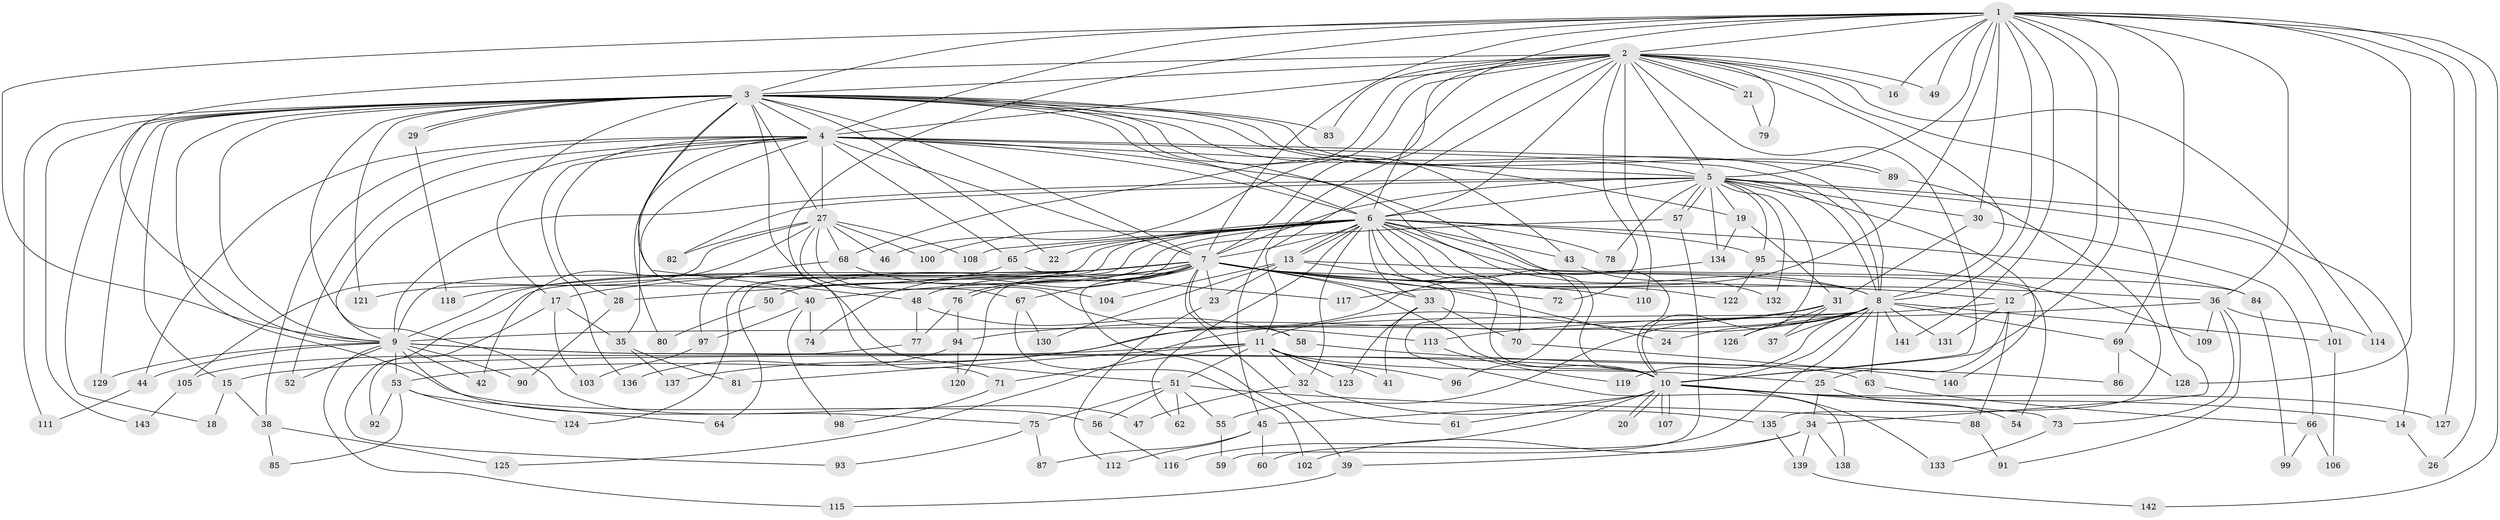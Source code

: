 // coarse degree distribution, {21: 0.008928571428571428, 22: 0.008928571428571428, 26: 0.008928571428571428, 19: 0.017857142857142856, 20: 0.017857142857142856, 27: 0.008928571428571428, 29: 0.008928571428571428, 18: 0.008928571428571428, 11: 0.017857142857142856, 7: 0.03571428571428571, 3: 0.1875, 2: 0.5, 5: 0.03571428571428571, 4: 0.10714285714285714, 8: 0.017857142857142856, 6: 0.008928571428571428}
// Generated by graph-tools (version 1.1) at 2025/23/03/03/25 07:23:47]
// undirected, 143 vertices, 311 edges
graph export_dot {
graph [start="1"]
  node [color=gray90,style=filled];
  1;
  2;
  3;
  4;
  5;
  6;
  7;
  8;
  9;
  10;
  11;
  12;
  13;
  14;
  15;
  16;
  17;
  18;
  19;
  20;
  21;
  22;
  23;
  24;
  25;
  26;
  27;
  28;
  29;
  30;
  31;
  32;
  33;
  34;
  35;
  36;
  37;
  38;
  39;
  40;
  41;
  42;
  43;
  44;
  45;
  46;
  47;
  48;
  49;
  50;
  51;
  52;
  53;
  54;
  55;
  56;
  57;
  58;
  59;
  60;
  61;
  62;
  63;
  64;
  65;
  66;
  67;
  68;
  69;
  70;
  71;
  72;
  73;
  74;
  75;
  76;
  77;
  78;
  79;
  80;
  81;
  82;
  83;
  84;
  85;
  86;
  87;
  88;
  89;
  90;
  91;
  92;
  93;
  94;
  95;
  96;
  97;
  98;
  99;
  100;
  101;
  102;
  103;
  104;
  105;
  106;
  107;
  108;
  109;
  110;
  111;
  112;
  113;
  114;
  115;
  116;
  117;
  118;
  119;
  120;
  121;
  122;
  123;
  124;
  125;
  126;
  127;
  128;
  129;
  130;
  131;
  132;
  133;
  134;
  135;
  136;
  137;
  138;
  139;
  140;
  141;
  142;
  143;
  1 -- 2;
  1 -- 3;
  1 -- 4;
  1 -- 5;
  1 -- 6;
  1 -- 7;
  1 -- 8;
  1 -- 9;
  1 -- 10;
  1 -- 12;
  1 -- 16;
  1 -- 26;
  1 -- 30;
  1 -- 36;
  1 -- 49;
  1 -- 69;
  1 -- 71;
  1 -- 117;
  1 -- 127;
  1 -- 128;
  1 -- 141;
  1 -- 142;
  2 -- 3;
  2 -- 4;
  2 -- 5;
  2 -- 6;
  2 -- 7;
  2 -- 8;
  2 -- 9;
  2 -- 10;
  2 -- 11;
  2 -- 16;
  2 -- 21;
  2 -- 21;
  2 -- 34;
  2 -- 45;
  2 -- 46;
  2 -- 49;
  2 -- 68;
  2 -- 72;
  2 -- 79;
  2 -- 83;
  2 -- 110;
  2 -- 114;
  3 -- 4;
  3 -- 5;
  3 -- 6;
  3 -- 7;
  3 -- 8;
  3 -- 9;
  3 -- 10;
  3 -- 15;
  3 -- 17;
  3 -- 18;
  3 -- 19;
  3 -- 22;
  3 -- 27;
  3 -- 29;
  3 -- 29;
  3 -- 35;
  3 -- 43;
  3 -- 47;
  3 -- 48;
  3 -- 51;
  3 -- 56;
  3 -- 83;
  3 -- 89;
  3 -- 111;
  3 -- 121;
  3 -- 129;
  3 -- 143;
  4 -- 5;
  4 -- 6;
  4 -- 7;
  4 -- 8;
  4 -- 9;
  4 -- 10;
  4 -- 27;
  4 -- 28;
  4 -- 38;
  4 -- 40;
  4 -- 44;
  4 -- 52;
  4 -- 65;
  4 -- 80;
  4 -- 89;
  4 -- 136;
  5 -- 6;
  5 -- 7;
  5 -- 8;
  5 -- 9;
  5 -- 10;
  5 -- 14;
  5 -- 19;
  5 -- 30;
  5 -- 57;
  5 -- 57;
  5 -- 78;
  5 -- 82;
  5 -- 95;
  5 -- 101;
  5 -- 132;
  5 -- 134;
  5 -- 140;
  6 -- 7;
  6 -- 8;
  6 -- 9;
  6 -- 10;
  6 -- 13;
  6 -- 13;
  6 -- 22;
  6 -- 32;
  6 -- 33;
  6 -- 43;
  6 -- 50;
  6 -- 54;
  6 -- 62;
  6 -- 64;
  6 -- 65;
  6 -- 70;
  6 -- 78;
  6 -- 84;
  6 -- 95;
  6 -- 96;
  6 -- 100;
  6 -- 108;
  6 -- 122;
  6 -- 124;
  7 -- 8;
  7 -- 9;
  7 -- 10;
  7 -- 12;
  7 -- 17;
  7 -- 23;
  7 -- 24;
  7 -- 28;
  7 -- 33;
  7 -- 36;
  7 -- 39;
  7 -- 40;
  7 -- 48;
  7 -- 50;
  7 -- 58;
  7 -- 61;
  7 -- 67;
  7 -- 72;
  7 -- 76;
  7 -- 76;
  7 -- 93;
  7 -- 110;
  7 -- 118;
  7 -- 120;
  8 -- 9;
  8 -- 10;
  8 -- 11;
  8 -- 24;
  8 -- 37;
  8 -- 53;
  8 -- 60;
  8 -- 63;
  8 -- 69;
  8 -- 101;
  8 -- 119;
  8 -- 126;
  8 -- 131;
  8 -- 141;
  9 -- 10;
  9 -- 42;
  9 -- 44;
  9 -- 52;
  9 -- 53;
  9 -- 63;
  9 -- 75;
  9 -- 90;
  9 -- 115;
  9 -- 129;
  10 -- 14;
  10 -- 20;
  10 -- 20;
  10 -- 45;
  10 -- 61;
  10 -- 73;
  10 -- 107;
  10 -- 107;
  10 -- 116;
  10 -- 127;
  10 -- 133;
  11 -- 15;
  11 -- 25;
  11 -- 32;
  11 -- 41;
  11 -- 51;
  11 -- 71;
  11 -- 81;
  11 -- 96;
  11 -- 123;
  12 -- 25;
  12 -- 88;
  12 -- 125;
  12 -- 131;
  13 -- 23;
  13 -- 84;
  13 -- 104;
  13 -- 130;
  13 -- 138;
  14 -- 26;
  15 -- 18;
  15 -- 38;
  17 -- 35;
  17 -- 92;
  17 -- 103;
  19 -- 31;
  19 -- 134;
  21 -- 79;
  23 -- 112;
  25 -- 34;
  25 -- 54;
  27 -- 42;
  27 -- 46;
  27 -- 67;
  27 -- 68;
  27 -- 82;
  27 -- 100;
  27 -- 105;
  27 -- 108;
  27 -- 113;
  28 -- 90;
  29 -- 118;
  30 -- 31;
  30 -- 66;
  31 -- 37;
  31 -- 55;
  31 -- 94;
  31 -- 126;
  32 -- 47;
  32 -- 135;
  33 -- 41;
  33 -- 70;
  33 -- 123;
  34 -- 39;
  34 -- 102;
  34 -- 138;
  34 -- 139;
  35 -- 81;
  35 -- 137;
  36 -- 73;
  36 -- 91;
  36 -- 109;
  36 -- 113;
  36 -- 114;
  38 -- 85;
  38 -- 125;
  39 -- 115;
  40 -- 74;
  40 -- 97;
  40 -- 98;
  43 -- 132;
  44 -- 111;
  45 -- 60;
  45 -- 87;
  45 -- 112;
  48 -- 58;
  48 -- 77;
  50 -- 80;
  51 -- 55;
  51 -- 56;
  51 -- 62;
  51 -- 75;
  51 -- 88;
  53 -- 64;
  53 -- 85;
  53 -- 92;
  53 -- 124;
  55 -- 59;
  56 -- 116;
  57 -- 59;
  57 -- 74;
  58 -- 86;
  63 -- 66;
  65 -- 117;
  65 -- 121;
  66 -- 99;
  66 -- 106;
  67 -- 102;
  67 -- 130;
  68 -- 97;
  68 -- 104;
  69 -- 86;
  69 -- 128;
  70 -- 140;
  71 -- 98;
  73 -- 133;
  75 -- 87;
  75 -- 93;
  76 -- 77;
  76 -- 94;
  77 -- 105;
  84 -- 99;
  88 -- 91;
  89 -- 135;
  94 -- 120;
  94 -- 136;
  95 -- 109;
  95 -- 122;
  97 -- 103;
  101 -- 106;
  105 -- 143;
  113 -- 119;
  134 -- 137;
  135 -- 139;
  139 -- 142;
}
